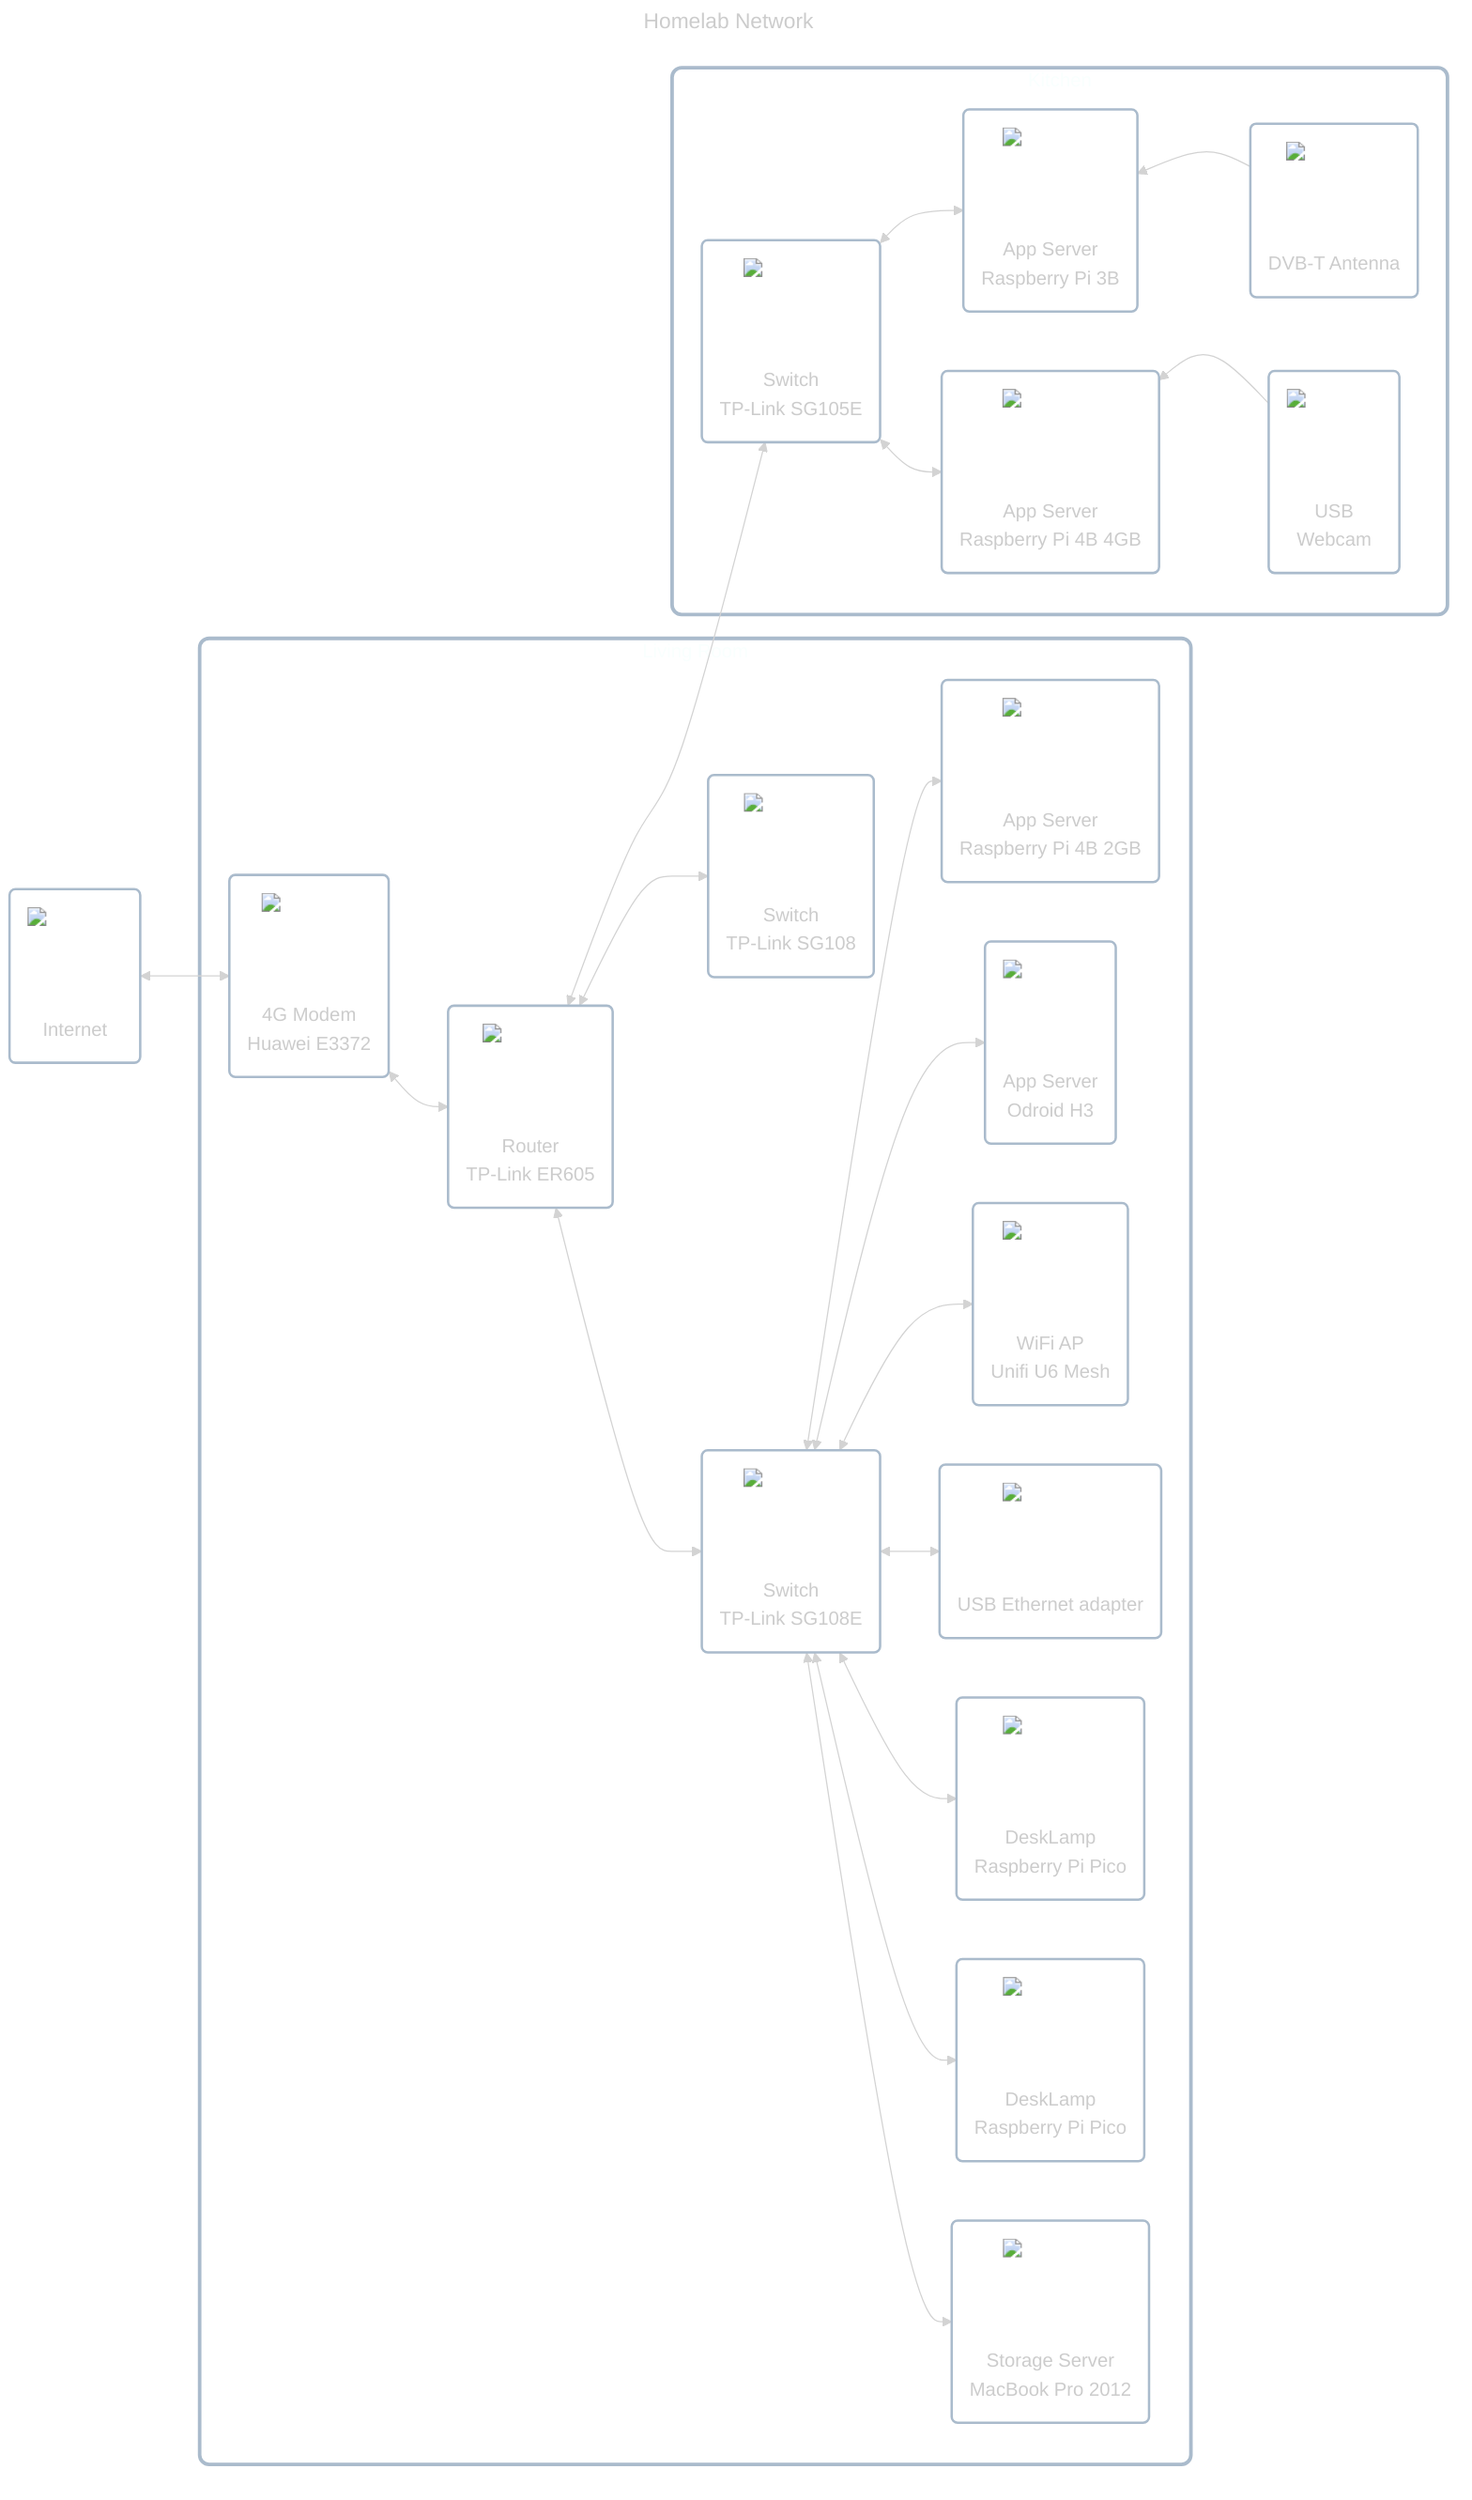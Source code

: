 ---
title: Homelab Network
config:
    theme: dark
---

flowchart LR
    classDef cluster fill:#ffffff00,stroke:#aabbccff,stroke-width:3px,rx:8px,ry:8px;
    classDef node fill:#ffffff00,stroke:#aabbccff,stroke-width:2px,rx:5px,ry:5px;
    classDef no_border stroke:#ffffff00,stroke-width:0px;

    internet("<div style='position:relative;width:80px;height:80px;margin:0 auto;margin-bottom:0.75em'><img src='../../../../icons/cloud.png' style='min-width:80px;max-width:80px' /></div>Internet")

    subgraph living_room["Living Room"]
        4g_modem("<div style='position:relative;width:80px;height:80px;margin:0 auto;margin-bottom:0.75em'><img src='../../../../icons/usb-wifi.png' style='min-width:80px;max-width:80px' /></div>4G Modem<br/>Huawei E3372")
        router("<div style='position:relative;width:80px;height:80px;margin:0 auto;margin-bottom:0.75em'><img src='../../../../icons/router.png' style='min-width:80px;max-width:80px' /></div>Router<br/>TP-Link ER605")
        switch_8_dumb("<div style='position:relative;width:80px;height:80px;margin:0 auto;margin-bottom:0.75em'><img src='../../../../icons/switch.png' style='min-width:80px;max-width:80px' /></div>Switch<br/>TP-Link SG108")
        switch_8_smart("<div style='position:relative;width:80px;height:80px;margin:0 auto;margin-bottom:0.75em'><img src='../../../../icons/switch.png' style='min-width:80px;max-width:80px' /></div>Switch<br/>TP-Link SG108E")
        raspberry_pi_4b_2gb("<div style='position:relative;width:80px;height:80px;margin:0 auto;margin-bottom:0.75em'><img src='../../../../icons/server-small.png' style='min-width:80px;max-width:80px' /></div>App Server<br/>Raspberry Pi 4B 2GB")
        odroid_h3("<div style='position:relative;width:80px;height:80px;margin:0 auto;margin-bottom:0.75em'><img src='../../../../icons/server-big.png' style='min-width:80px;max-width:80px' /></div>App Server<br/>Odroid H3")
        unifi_u6_mesh("<div style='position:relative;width:80px;height:80px;margin:0 auto;margin-bottom:0.75em'><img src='../../../../icons/wifi-ap.png' style='min-width:80px;max-width:80px' /></div>WiFi AP<br/>Unifi U6 Mesh")
        usb_ethernet_adapter("<div style='position:relative;width:80px;height:80px;margin:0 auto;margin-bottom:0.75em'><img src='../../../../icons/usb.png' style='min-width:80px;max-width:80px' /></div>USB Ethernet adapter<br/>")
        desklamp_1("<div style='position:relative;width:80px;height:80px;margin:0 auto;margin-bottom:0.75em'><img src='../../../../icons/lightbulb.png' style='min-width:80px;max-width:80px' /></div>DeskLamp<br/>Raspberry Pi Pico")
        desklamp_2("<div style='position:relative;width:80px;height:80px;margin:0 auto;margin-bottom:0.75em'><img src='../../../../icons/lightbulb.png' style='min-width:80px;max-width:80px' /></div>DeskLamp<br/>Raspberry Pi Pico")
        macbook_pro_2012("<div style='position:relative;width:80px;height:80px;margin:0 auto;margin-bottom:0.75em'><img src='../../../../icons/notebook.png' style='min-width:80px;max-width:80px' /></div>Storage Server<br/>MacBook Pro 2012")
    end

    subgraph kitchen["Kitchen"]
        switch_5_smart("<div style='position:relative;width:80px;height:80px;margin:0 auto;margin-bottom:0.75em'><img src='../../../../icons/switch.png' style='min-width:80px;max-width:80px' /></div>Switch<br/>TP-Link SG105E")
        raspberry_pi_3b("<div style='position:relative;width:80px;height:80px;margin:0 auto;margin-bottom:0.75em'><img src='../../../../icons/server-small.png' style='min-width:80px;max-width:80px' /></div>App Server<br/>Raspberry Pi 3B")
        raspberry_pi_3b_antenna("<div style='position:relative;width:80px;height:80px;margin:0 auto;margin-bottom:0.75em'><img src='../../../../icons/antenna.png' style='min-width:80px;max-width:80px' /></div>DVB-T Antenna")
        raspberry_pi_4b_4gb("<div style='position:relative;width:80px;height:80px;margin:0 auto;margin-bottom:0.75em'><img src='../../../../icons/server-small.png' style='min-width:80px;max-width:80px' /></div>App Server<br/>Raspberry Pi 4B 4GB")
        webcamera("<div style='position:relative;width:80px;height:80px;margin:0 auto;margin-bottom:0.75em'><img src='../../../../icons/webcamera.png' style='min-width:80px;max-width:80px' /></div>USB<br/>Webcam")
    end

    internet <--> 4g_modem <--> router
    router <--> switch_5_smart & switch_8_dumb & switch_8_smart
    switch_8_smart <--> raspberry_pi_4b_2gb & odroid_h3 & macbook_pro_2012 & unifi_u6_mesh & usb_ethernet_adapter & desklamp_1 & desklamp_2
    switch_5_smart <--> raspberry_pi_3b & raspberry_pi_4b_4gb
    raspberry_pi_3b ~~~ raspberry_pi_3b_antenna --> raspberry_pi_3b
    raspberry_pi_4b_4gb ~~~ webcamera --> raspberry_pi_4b_4gb

    living_room ~~~ kitchen